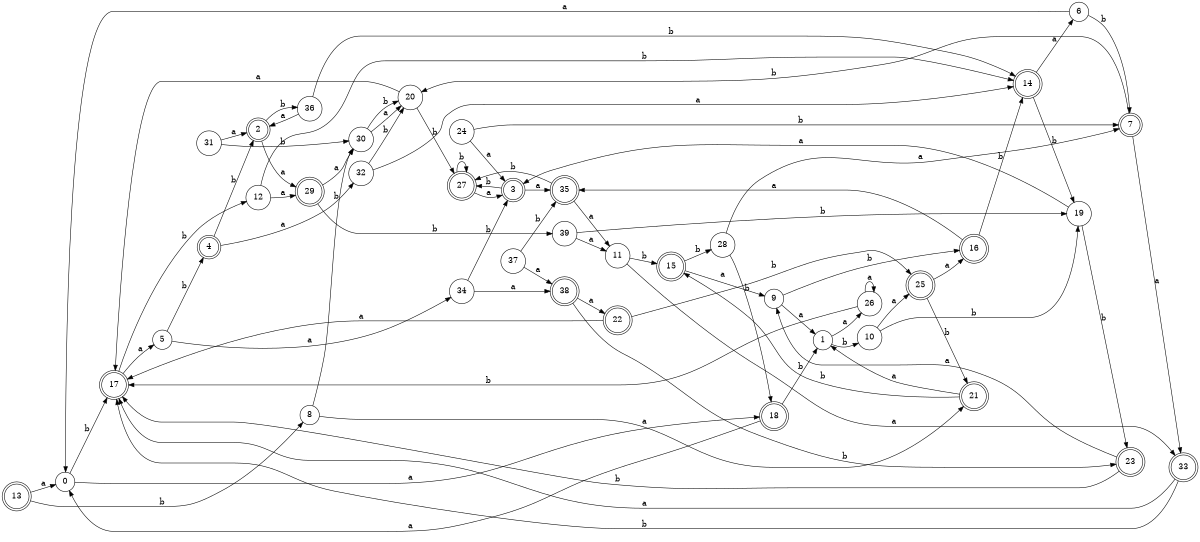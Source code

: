 digraph n32_2 {
__start0 [label="" shape="none"];

rankdir=LR;
size="8,5";

s0 [style="filled", color="black", fillcolor="white" shape="circle", label="0"];
s1 [style="filled", color="black", fillcolor="white" shape="circle", label="1"];
s2 [style="rounded,filled", color="black", fillcolor="white" shape="doublecircle", label="2"];
s3 [style="rounded,filled", color="black", fillcolor="white" shape="doublecircle", label="3"];
s4 [style="rounded,filled", color="black", fillcolor="white" shape="doublecircle", label="4"];
s5 [style="filled", color="black", fillcolor="white" shape="circle", label="5"];
s6 [style="filled", color="black", fillcolor="white" shape="circle", label="6"];
s7 [style="rounded,filled", color="black", fillcolor="white" shape="doublecircle", label="7"];
s8 [style="filled", color="black", fillcolor="white" shape="circle", label="8"];
s9 [style="filled", color="black", fillcolor="white" shape="circle", label="9"];
s10 [style="filled", color="black", fillcolor="white" shape="circle", label="10"];
s11 [style="filled", color="black", fillcolor="white" shape="circle", label="11"];
s12 [style="filled", color="black", fillcolor="white" shape="circle", label="12"];
s13 [style="rounded,filled", color="black", fillcolor="white" shape="doublecircle", label="13"];
s14 [style="rounded,filled", color="black", fillcolor="white" shape="doublecircle", label="14"];
s15 [style="rounded,filled", color="black", fillcolor="white" shape="doublecircle", label="15"];
s16 [style="rounded,filled", color="black", fillcolor="white" shape="doublecircle", label="16"];
s17 [style="rounded,filled", color="black", fillcolor="white" shape="doublecircle", label="17"];
s18 [style="rounded,filled", color="black", fillcolor="white" shape="doublecircle", label="18"];
s19 [style="filled", color="black", fillcolor="white" shape="circle", label="19"];
s20 [style="filled", color="black", fillcolor="white" shape="circle", label="20"];
s21 [style="rounded,filled", color="black", fillcolor="white" shape="doublecircle", label="21"];
s22 [style="rounded,filled", color="black", fillcolor="white" shape="doublecircle", label="22"];
s23 [style="rounded,filled", color="black", fillcolor="white" shape="doublecircle", label="23"];
s24 [style="filled", color="black", fillcolor="white" shape="circle", label="24"];
s25 [style="rounded,filled", color="black", fillcolor="white" shape="doublecircle", label="25"];
s26 [style="filled", color="black", fillcolor="white" shape="circle", label="26"];
s27 [style="rounded,filled", color="black", fillcolor="white" shape="doublecircle", label="27"];
s28 [style="filled", color="black", fillcolor="white" shape="circle", label="28"];
s29 [style="rounded,filled", color="black", fillcolor="white" shape="doublecircle", label="29"];
s30 [style="filled", color="black", fillcolor="white" shape="circle", label="30"];
s31 [style="filled", color="black", fillcolor="white" shape="circle", label="31"];
s32 [style="filled", color="black", fillcolor="white" shape="circle", label="32"];
s33 [style="rounded,filled", color="black", fillcolor="white" shape="doublecircle", label="33"];
s34 [style="filled", color="black", fillcolor="white" shape="circle", label="34"];
s35 [style="rounded,filled", color="black", fillcolor="white" shape="doublecircle", label="35"];
s36 [style="filled", color="black", fillcolor="white" shape="circle", label="36"];
s37 [style="filled", color="black", fillcolor="white" shape="circle", label="37"];
s38 [style="rounded,filled", color="black", fillcolor="white" shape="doublecircle", label="38"];
s39 [style="filled", color="black", fillcolor="white" shape="circle", label="39"];
s0 -> s18 [label="a"];
s0 -> s17 [label="b"];
s1 -> s26 [label="a"];
s1 -> s10 [label="b"];
s2 -> s29 [label="a"];
s2 -> s36 [label="b"];
s3 -> s35 [label="a"];
s3 -> s27 [label="b"];
s4 -> s32 [label="a"];
s4 -> s2 [label="b"];
s5 -> s34 [label="a"];
s5 -> s4 [label="b"];
s6 -> s0 [label="a"];
s6 -> s7 [label="b"];
s7 -> s33 [label="a"];
s7 -> s20 [label="b"];
s8 -> s21 [label="a"];
s8 -> s30 [label="b"];
s9 -> s1 [label="a"];
s9 -> s16 [label="b"];
s10 -> s25 [label="a"];
s10 -> s19 [label="b"];
s11 -> s33 [label="a"];
s11 -> s15 [label="b"];
s12 -> s29 [label="a"];
s12 -> s14 [label="b"];
s13 -> s0 [label="a"];
s13 -> s8 [label="b"];
s14 -> s6 [label="a"];
s14 -> s19 [label="b"];
s15 -> s9 [label="a"];
s15 -> s28 [label="b"];
s16 -> s35 [label="a"];
s16 -> s14 [label="b"];
s17 -> s5 [label="a"];
s17 -> s12 [label="b"];
s18 -> s0 [label="a"];
s18 -> s1 [label="b"];
s19 -> s3 [label="a"];
s19 -> s23 [label="b"];
s20 -> s17 [label="a"];
s20 -> s27 [label="b"];
s21 -> s1 [label="a"];
s21 -> s15 [label="b"];
s22 -> s17 [label="a"];
s22 -> s25 [label="b"];
s23 -> s9 [label="a"];
s23 -> s17 [label="b"];
s24 -> s3 [label="a"];
s24 -> s7 [label="b"];
s25 -> s16 [label="a"];
s25 -> s21 [label="b"];
s26 -> s26 [label="a"];
s26 -> s17 [label="b"];
s27 -> s3 [label="a"];
s27 -> s27 [label="b"];
s28 -> s7 [label="a"];
s28 -> s18 [label="b"];
s29 -> s30 [label="a"];
s29 -> s39 [label="b"];
s30 -> s20 [label="a"];
s30 -> s20 [label="b"];
s31 -> s2 [label="a"];
s31 -> s30 [label="b"];
s32 -> s14 [label="a"];
s32 -> s20 [label="b"];
s33 -> s17 [label="a"];
s33 -> s17 [label="b"];
s34 -> s38 [label="a"];
s34 -> s3 [label="b"];
s35 -> s11 [label="a"];
s35 -> s27 [label="b"];
s36 -> s2 [label="a"];
s36 -> s14 [label="b"];
s37 -> s38 [label="a"];
s37 -> s35 [label="b"];
s38 -> s22 [label="a"];
s38 -> s23 [label="b"];
s39 -> s11 [label="a"];
s39 -> s19 [label="b"];

}